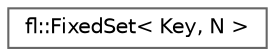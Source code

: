digraph "Graphical Class Hierarchy"
{
 // LATEX_PDF_SIZE
  bgcolor="transparent";
  edge [fontname=Helvetica,fontsize=10,labelfontname=Helvetica,labelfontsize=10];
  node [fontname=Helvetica,fontsize=10,shape=box,height=0.2,width=0.4];
  rankdir="LR";
  Node0 [id="Node000000",label="fl::FixedSet\< Key, N \>",height=0.2,width=0.4,color="grey40", fillcolor="white", style="filled",URL="$dd/d44/classfl_1_1_fixed_set.html",tooltip=" "];
}
